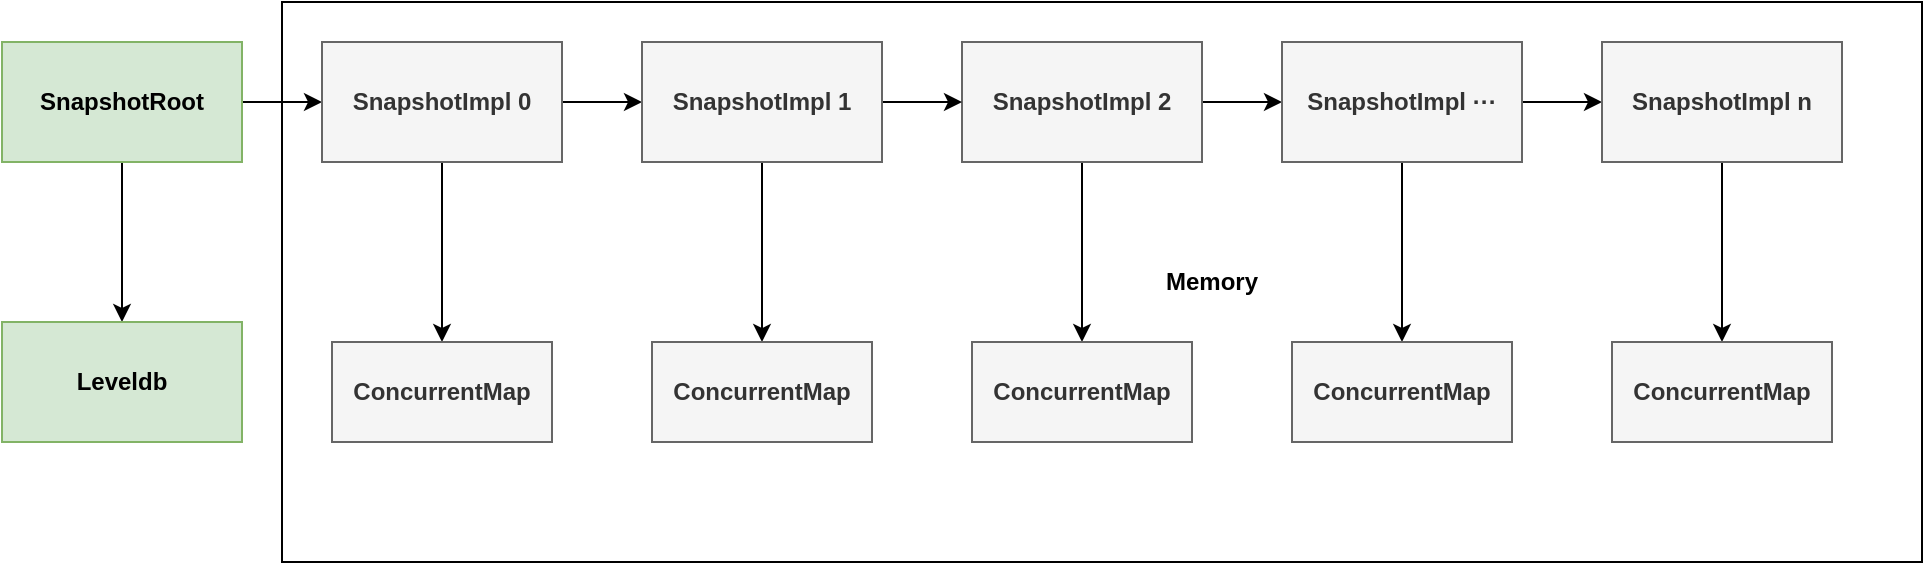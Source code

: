 <mxfile version="18.0.7" type="github">
  <diagram id="LMtSPcPTrsCjuYfVOd2I" name="第 1 页">
    <mxGraphModel dx="2253" dy="945" grid="1" gridSize="10" guides="1" tooltips="1" connect="1" arrows="1" fold="1" page="1" pageScale="1" pageWidth="827" pageHeight="1169" math="0" shadow="0">
      <root>
        <mxCell id="0" />
        <mxCell id="1" parent="0" />
        <mxCell id="GyiHiaxdAorwV-g95_st-26" value="&amp;nbsp; &amp;nbsp; &amp;nbsp; &amp;nbsp; &amp;nbsp; &amp;nbsp; &amp;nbsp; &amp;nbsp; &amp;nbsp; &amp;nbsp; &amp;nbsp; &amp;nbsp; &amp;nbsp; &amp;nbsp; &amp;nbsp; &amp;nbsp; &amp;nbsp;&lt;b&gt;Memory&lt;/b&gt;" style="rounded=0;whiteSpace=wrap;html=1;" vertex="1" parent="1">
          <mxGeometry x="130" y="40" width="820" height="280" as="geometry" />
        </mxCell>
        <mxCell id="GyiHiaxdAorwV-g95_st-13" value="" style="edgeStyle=orthogonalEdgeStyle;rounded=0;orthogonalLoop=1;jettySize=auto;html=1;" edge="1" parent="1" source="GyiHiaxdAorwV-g95_st-1" target="GyiHiaxdAorwV-g95_st-12">
          <mxGeometry relative="1" as="geometry" />
        </mxCell>
        <mxCell id="GyiHiaxdAorwV-g95_st-27" style="edgeStyle=orthogonalEdgeStyle;rounded=0;orthogonalLoop=1;jettySize=auto;html=1;exitX=1;exitY=0.5;exitDx=0;exitDy=0;entryX=0;entryY=0.5;entryDx=0;entryDy=0;" edge="1" parent="1" source="GyiHiaxdAorwV-g95_st-1" target="GyiHiaxdAorwV-g95_st-2">
          <mxGeometry relative="1" as="geometry" />
        </mxCell>
        <mxCell id="GyiHiaxdAorwV-g95_st-1" value="SnapshotRoot" style="rounded=0;whiteSpace=wrap;html=1;fillColor=#d5e8d4;strokeColor=#82b366;fontStyle=1" vertex="1" parent="1">
          <mxGeometry x="-10" y="60" width="120" height="60" as="geometry" />
        </mxCell>
        <mxCell id="GyiHiaxdAorwV-g95_st-15" value="" style="edgeStyle=orthogonalEdgeStyle;rounded=0;orthogonalLoop=1;jettySize=auto;html=1;" edge="1" parent="1" source="GyiHiaxdAorwV-g95_st-2" target="GyiHiaxdAorwV-g95_st-14">
          <mxGeometry relative="1" as="geometry" />
        </mxCell>
        <mxCell id="GyiHiaxdAorwV-g95_st-28" style="edgeStyle=orthogonalEdgeStyle;rounded=0;orthogonalLoop=1;jettySize=auto;html=1;exitX=1;exitY=0.5;exitDx=0;exitDy=0;entryX=0;entryY=0.5;entryDx=0;entryDy=0;" edge="1" parent="1" source="GyiHiaxdAorwV-g95_st-2" target="GyiHiaxdAorwV-g95_st-10">
          <mxGeometry relative="1" as="geometry" />
        </mxCell>
        <mxCell id="GyiHiaxdAorwV-g95_st-2" value="SnapshotImpl 0" style="rounded=0;whiteSpace=wrap;html=1;fillColor=#f5f5f5;strokeColor=#666666;fontColor=#333333;fontStyle=1" vertex="1" parent="1">
          <mxGeometry x="150" y="60" width="120" height="60" as="geometry" />
        </mxCell>
        <mxCell id="GyiHiaxdAorwV-g95_st-19" value="" style="edgeStyle=orthogonalEdgeStyle;rounded=0;orthogonalLoop=1;jettySize=auto;html=1;" edge="1" parent="1" source="GyiHiaxdAorwV-g95_st-6" target="GyiHiaxdAorwV-g95_st-18">
          <mxGeometry relative="1" as="geometry" />
        </mxCell>
        <mxCell id="GyiHiaxdAorwV-g95_st-30" style="edgeStyle=orthogonalEdgeStyle;rounded=0;orthogonalLoop=1;jettySize=auto;html=1;exitX=1;exitY=0.5;exitDx=0;exitDy=0;entryX=0;entryY=0.5;entryDx=0;entryDy=0;" edge="1" parent="1" source="GyiHiaxdAorwV-g95_st-6" target="GyiHiaxdAorwV-g95_st-9">
          <mxGeometry relative="1" as="geometry" />
        </mxCell>
        <mxCell id="GyiHiaxdAorwV-g95_st-6" value="&lt;span style=&quot;&quot;&gt;SnapshotImpl 2&lt;/span&gt;" style="rounded=0;whiteSpace=wrap;html=1;fillColor=#f5f5f5;strokeColor=#666666;fontColor=#333333;fontStyle=1" vertex="1" parent="1">
          <mxGeometry x="470" y="60" width="120" height="60" as="geometry" />
        </mxCell>
        <mxCell id="GyiHiaxdAorwV-g95_st-21" value="" style="edgeStyle=orthogonalEdgeStyle;rounded=0;orthogonalLoop=1;jettySize=auto;html=1;" edge="1" parent="1" source="GyiHiaxdAorwV-g95_st-9" target="GyiHiaxdAorwV-g95_st-20">
          <mxGeometry relative="1" as="geometry" />
        </mxCell>
        <mxCell id="GyiHiaxdAorwV-g95_st-31" style="edgeStyle=orthogonalEdgeStyle;rounded=0;orthogonalLoop=1;jettySize=auto;html=1;exitX=1;exitY=0.5;exitDx=0;exitDy=0;entryX=0;entryY=0.5;entryDx=0;entryDy=0;" edge="1" parent="1" source="GyiHiaxdAorwV-g95_st-9" target="GyiHiaxdAorwV-g95_st-11">
          <mxGeometry relative="1" as="geometry" />
        </mxCell>
        <mxCell id="GyiHiaxdAorwV-g95_st-9" value="&lt;span style=&quot;&quot;&gt;SnapshotImpl ···&lt;br&gt;&lt;/span&gt;" style="rounded=0;whiteSpace=wrap;html=1;fillColor=#f5f5f5;strokeColor=#666666;fontColor=#333333;fontStyle=1" vertex="1" parent="1">
          <mxGeometry x="630" y="60" width="120" height="60" as="geometry" />
        </mxCell>
        <mxCell id="GyiHiaxdAorwV-g95_st-17" value="" style="edgeStyle=orthogonalEdgeStyle;rounded=0;orthogonalLoop=1;jettySize=auto;html=1;" edge="1" parent="1" source="GyiHiaxdAorwV-g95_st-10" target="GyiHiaxdAorwV-g95_st-16">
          <mxGeometry relative="1" as="geometry" />
        </mxCell>
        <mxCell id="GyiHiaxdAorwV-g95_st-29" style="edgeStyle=orthogonalEdgeStyle;rounded=0;orthogonalLoop=1;jettySize=auto;html=1;exitX=1;exitY=0.5;exitDx=0;exitDy=0;" edge="1" parent="1" source="GyiHiaxdAorwV-g95_st-10" target="GyiHiaxdAorwV-g95_st-6">
          <mxGeometry relative="1" as="geometry" />
        </mxCell>
        <mxCell id="GyiHiaxdAorwV-g95_st-10" value="SnapshotImpl 1" style="rounded=0;whiteSpace=wrap;html=1;fillColor=#f5f5f5;strokeColor=#666666;fontColor=#333333;fontStyle=1" vertex="1" parent="1">
          <mxGeometry x="310" y="60" width="120" height="60" as="geometry" />
        </mxCell>
        <mxCell id="GyiHiaxdAorwV-g95_st-23" value="" style="edgeStyle=orthogonalEdgeStyle;rounded=0;orthogonalLoop=1;jettySize=auto;html=1;" edge="1" parent="1" source="GyiHiaxdAorwV-g95_st-11" target="GyiHiaxdAorwV-g95_st-22">
          <mxGeometry relative="1" as="geometry" />
        </mxCell>
        <mxCell id="GyiHiaxdAorwV-g95_st-11" value="&lt;span style=&quot;&quot;&gt;SnapshotImpl n&lt;/span&gt;" style="rounded=0;whiteSpace=wrap;html=1;fillColor=#f5f5f5;strokeColor=#666666;fontColor=#333333;fontStyle=1" vertex="1" parent="1">
          <mxGeometry x="790" y="60" width="120" height="60" as="geometry" />
        </mxCell>
        <mxCell id="GyiHiaxdAorwV-g95_st-12" value="Leveldb" style="whiteSpace=wrap;html=1;fillColor=#d5e8d4;strokeColor=#82b366;rounded=0;fontStyle=1;" vertex="1" parent="1">
          <mxGeometry x="-10" y="200" width="120" height="60" as="geometry" />
        </mxCell>
        <mxCell id="GyiHiaxdAorwV-g95_st-14" value="ConcurrentMap" style="rounded=0;whiteSpace=wrap;html=1;fillColor=#f5f5f5;strokeColor=#666666;fontColor=#333333;fontStyle=1" vertex="1" parent="1">
          <mxGeometry x="155" y="210" width="110" height="50" as="geometry" />
        </mxCell>
        <mxCell id="GyiHiaxdAorwV-g95_st-16" value="ConcurrentMap" style="rounded=0;whiteSpace=wrap;html=1;fillColor=#f5f5f5;strokeColor=#666666;fontColor=#333333;fontStyle=1" vertex="1" parent="1">
          <mxGeometry x="315" y="210" width="110" height="50" as="geometry" />
        </mxCell>
        <mxCell id="GyiHiaxdAorwV-g95_st-18" value="&lt;span style=&quot;&quot;&gt;ConcurrentMap&lt;br&gt;&lt;/span&gt;" style="rounded=0;whiteSpace=wrap;html=1;fillColor=#f5f5f5;strokeColor=#666666;fontColor=#333333;fontStyle=1" vertex="1" parent="1">
          <mxGeometry x="475" y="210" width="110" height="50" as="geometry" />
        </mxCell>
        <mxCell id="GyiHiaxdAorwV-g95_st-20" value="&lt;span style=&quot;&quot;&gt;ConcurrentMap&lt;br&gt;&lt;/span&gt;" style="rounded=0;whiteSpace=wrap;html=1;fillColor=#f5f5f5;strokeColor=#666666;fontColor=#333333;fontStyle=1" vertex="1" parent="1">
          <mxGeometry x="635" y="210" width="110" height="50" as="geometry" />
        </mxCell>
        <mxCell id="GyiHiaxdAorwV-g95_st-22" value="&lt;span style=&quot;&quot;&gt;ConcurrentMap&lt;br&gt;&lt;/span&gt;" style="rounded=0;whiteSpace=wrap;html=1;fillColor=#f5f5f5;strokeColor=#666666;fontColor=#333333;fontStyle=1" vertex="1" parent="1">
          <mxGeometry x="795" y="210" width="110" height="50" as="geometry" />
        </mxCell>
      </root>
    </mxGraphModel>
  </diagram>
</mxfile>

